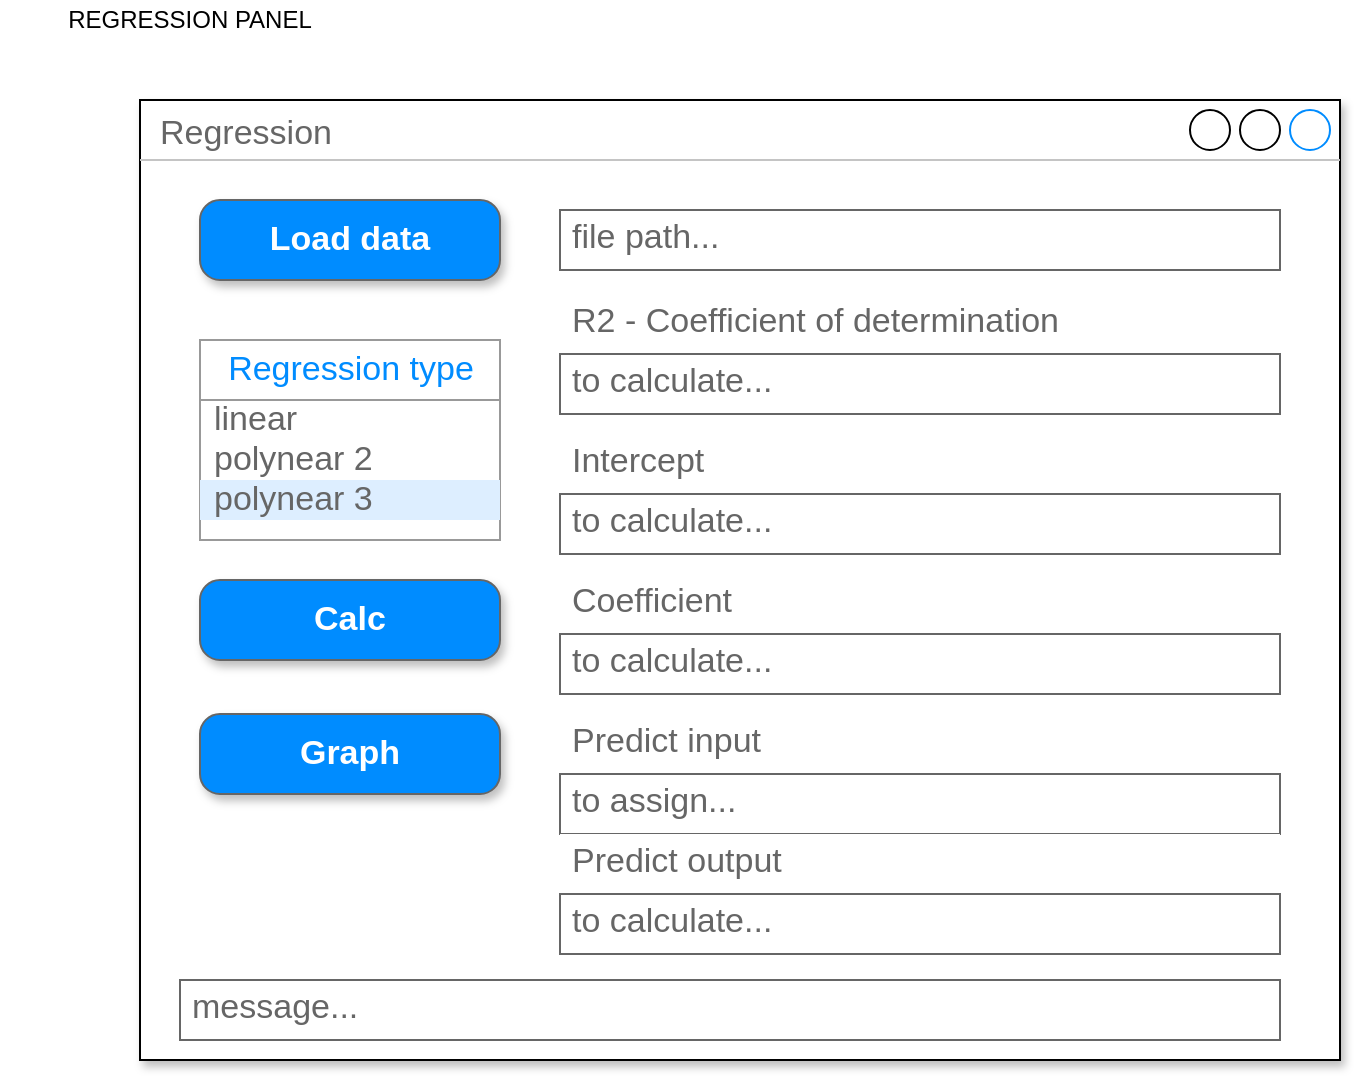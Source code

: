 <mxfile version="15.2.7" type="device"><diagram id="SSQXXR9gwSYraQIabo1Y" name="Home"><mxGraphModel dx="1417" dy="1003" grid="1" gridSize="10" guides="1" tooltips="1" connect="1" arrows="1" fold="1" page="1" pageScale="1" pageWidth="827" pageHeight="1169" math="0" shadow="0"><root><mxCell id="RLs3ww7O5FjlB46h2ngh-0"/><mxCell id="RLs3ww7O5FjlB46h2ngh-1" parent="RLs3ww7O5FjlB46h2ngh-0"/><mxCell id="RLs3ww7O5FjlB46h2ngh-2" value="REGRESSION PANEL" style="text;html=1;strokeColor=none;fillColor=none;align=center;verticalAlign=middle;whiteSpace=wrap;rounded=0;" parent="RLs3ww7O5FjlB46h2ngh-1" vertex="1"><mxGeometry x="40" y="30" width="190" height="20" as="geometry"/></mxCell><mxCell id="RLs3ww7O5FjlB46h2ngh-5" value="Regression" style="strokeWidth=1;shadow=1;dashed=0;align=center;html=1;shape=mxgraph.mockup.containers.window;align=left;verticalAlign=top;spacingLeft=8;strokeColor2=#008cff;strokeColor3=#c4c4c4;fontColor=#666666;mainText=;fontSize=17;labelBackgroundColor=none;sketch=0;" parent="RLs3ww7O5FjlB46h2ngh-1" vertex="1"><mxGeometry x="110" y="80" width="600" height="480" as="geometry"/></mxCell><mxCell id="RLs3ww7O5FjlB46h2ngh-6" value="Load data" style="strokeWidth=1;shadow=1;dashed=0;align=center;html=1;shape=mxgraph.mockup.buttons.button;strokeColor=#666666;fontColor=#ffffff;mainText=;buttonStyle=round;fontSize=17;fontStyle=1;fillColor=#008cff;whiteSpace=wrap;sketch=0;" parent="RLs3ww7O5FjlB46h2ngh-1" vertex="1"><mxGeometry x="140" y="130" width="150" height="40" as="geometry"/></mxCell><mxCell id="RLs3ww7O5FjlB46h2ngh-7" value="file path..." style="strokeWidth=1;shadow=0;dashed=0;align=center;html=1;shape=mxgraph.mockup.text.textBox;fontColor=#666666;align=left;fontSize=17;spacingLeft=4;spacingTop=-3;strokeColor=#666666;mainText=;sketch=0;" parent="RLs3ww7O5FjlB46h2ngh-1" vertex="1"><mxGeometry x="320" y="135" width="360" height="30" as="geometry"/></mxCell><mxCell id="RLs3ww7O5FjlB46h2ngh-9" value="message..." style="strokeWidth=1;shadow=0;dashed=0;align=center;html=1;shape=mxgraph.mockup.text.textBox;fontColor=#666666;align=left;fontSize=17;spacingLeft=4;spacingTop=-3;strokeColor=#666666;mainText=;sketch=0;" parent="RLs3ww7O5FjlB46h2ngh-1" vertex="1"><mxGeometry x="130" y="520" width="550" height="30" as="geometry"/></mxCell><mxCell id="RLs3ww7O5FjlB46h2ngh-10" value="" style="strokeWidth=1;shadow=0;dashed=0;align=center;html=1;shape=mxgraph.mockup.forms.rrect;rSize=0;strokeColor=#999999;fillColor=#ffffff;sketch=0;fontSize=13;" parent="RLs3ww7O5FjlB46h2ngh-1" vertex="1"><mxGeometry x="140" y="200" width="150" height="100" as="geometry"/></mxCell><mxCell id="RLs3ww7O5FjlB46h2ngh-11" value="Regression type" style="strokeWidth=1;shadow=0;dashed=0;align=center;html=1;shape=mxgraph.mockup.forms.rrect;rSize=0;strokeColor=#999999;fontColor=#008cff;fontSize=17;fillColor=#ffffff;resizeWidth=1;" parent="RLs3ww7O5FjlB46h2ngh-10" vertex="1"><mxGeometry width="150" height="30" relative="1" as="geometry"/></mxCell><mxCell id="RLs3ww7O5FjlB46h2ngh-12" value="linear" style="strokeWidth=1;shadow=0;dashed=0;align=center;html=1;shape=mxgraph.mockup.forms.anchor;fontSize=17;fontColor=#666666;align=left;spacingLeft=5;resizeWidth=1;" parent="RLs3ww7O5FjlB46h2ngh-10" vertex="1"><mxGeometry width="150" height="20" relative="1" as="geometry"><mxPoint y="30" as="offset"/></mxGeometry></mxCell><mxCell id="RLs3ww7O5FjlB46h2ngh-13" value="polynear 2" style="strokeWidth=1;shadow=0;dashed=0;align=center;html=1;shape=mxgraph.mockup.forms.anchor;fontSize=17;fontColor=#666666;align=left;spacingLeft=5;resizeWidth=1;" parent="RLs3ww7O5FjlB46h2ngh-10" vertex="1"><mxGeometry width="150" height="20" relative="1" as="geometry"><mxPoint y="50" as="offset"/></mxGeometry></mxCell><mxCell id="RLs3ww7O5FjlB46h2ngh-14" value="polynear 3" style="strokeWidth=1;shadow=0;dashed=0;align=center;html=1;shape=mxgraph.mockup.forms.rrect;rSize=0;fontSize=17;fontColor=#666666;align=left;spacingLeft=5;fillColor=#ddeeff;strokeColor=none;resizeWidth=1;" parent="RLs3ww7O5FjlB46h2ngh-10" vertex="1"><mxGeometry width="150" height="20" relative="1" as="geometry"><mxPoint y="70" as="offset"/></mxGeometry></mxCell><mxCell id="RLs3ww7O5FjlB46h2ngh-16" value="Calc" style="strokeWidth=1;shadow=1;dashed=0;align=center;html=1;shape=mxgraph.mockup.buttons.button;strokeColor=#666666;fontColor=#ffffff;mainText=;buttonStyle=round;fontSize=17;fontStyle=1;fillColor=#008cff;whiteSpace=wrap;sketch=0;" parent="RLs3ww7O5FjlB46h2ngh-1" vertex="1"><mxGeometry x="140" y="320" width="150" height="40" as="geometry"/></mxCell><mxCell id="RLs3ww7O5FjlB46h2ngh-18" value="R2 - Coefficient of determination" style="strokeWidth=1;shadow=0;dashed=0;align=center;html=1;shape=mxgraph.mockup.text.textBox;fontColor=#666666;align=left;fontSize=17;spacingLeft=4;spacingTop=-3;strokeColor=none;mainText=;sketch=0;" parent="RLs3ww7O5FjlB46h2ngh-1" vertex="1"><mxGeometry x="320" y="177" width="360" height="30" as="geometry"/></mxCell><mxCell id="RLs3ww7O5FjlB46h2ngh-22" value="to calculate..." style="strokeWidth=1;shadow=0;dashed=0;align=center;html=1;shape=mxgraph.mockup.text.textBox;fontColor=#666666;align=left;fontSize=17;spacingLeft=4;spacingTop=-3;strokeColor=#666666;mainText=;sketch=0;" parent="RLs3ww7O5FjlB46h2ngh-1" vertex="1"><mxGeometry x="320" y="207" width="360" height="30" as="geometry"/></mxCell><mxCell id="RLs3ww7O5FjlB46h2ngh-23" value="Intercept" style="strokeWidth=1;shadow=0;dashed=0;align=center;html=1;shape=mxgraph.mockup.text.textBox;fontColor=#666666;align=left;fontSize=17;spacingLeft=4;spacingTop=-3;strokeColor=none;mainText=;sketch=0;" parent="RLs3ww7O5FjlB46h2ngh-1" vertex="1"><mxGeometry x="320" y="247" width="360" height="30" as="geometry"/></mxCell><mxCell id="RLs3ww7O5FjlB46h2ngh-24" value="to calculate..." style="strokeWidth=1;shadow=0;dashed=0;align=center;html=1;shape=mxgraph.mockup.text.textBox;fontColor=#666666;align=left;fontSize=17;spacingLeft=4;spacingTop=-3;strokeColor=#666666;mainText=;sketch=0;" parent="RLs3ww7O5FjlB46h2ngh-1" vertex="1"><mxGeometry x="320" y="277" width="360" height="30" as="geometry"/></mxCell><mxCell id="RLs3ww7O5FjlB46h2ngh-25" value="Coefficient" style="strokeWidth=1;shadow=0;dashed=0;align=center;html=1;shape=mxgraph.mockup.text.textBox;fontColor=#666666;align=left;fontSize=17;spacingLeft=4;spacingTop=-3;strokeColor=none;mainText=;sketch=0;" parent="RLs3ww7O5FjlB46h2ngh-1" vertex="1"><mxGeometry x="320" y="317" width="360" height="30" as="geometry"/></mxCell><mxCell id="RLs3ww7O5FjlB46h2ngh-26" value="to calculate..." style="strokeWidth=1;shadow=0;dashed=0;align=center;html=1;shape=mxgraph.mockup.text.textBox;fontColor=#666666;align=left;fontSize=17;spacingLeft=4;spacingTop=-3;strokeColor=#666666;mainText=;sketch=0;" parent="RLs3ww7O5FjlB46h2ngh-1" vertex="1"><mxGeometry x="320" y="347" width="360" height="30" as="geometry"/></mxCell><mxCell id="RLs3ww7O5FjlB46h2ngh-27" value="Predict input" style="strokeWidth=1;shadow=0;dashed=0;align=center;html=1;shape=mxgraph.mockup.text.textBox;fontColor=#666666;align=left;fontSize=17;spacingLeft=4;spacingTop=-3;strokeColor=none;mainText=;sketch=0;" parent="RLs3ww7O5FjlB46h2ngh-1" vertex="1"><mxGeometry x="320" y="387" width="360" height="30" as="geometry"/></mxCell><mxCell id="RLs3ww7O5FjlB46h2ngh-28" value="to assign..." style="strokeWidth=1;shadow=0;dashed=0;align=center;html=1;shape=mxgraph.mockup.text.textBox;fontColor=#666666;align=left;fontSize=17;spacingLeft=4;spacingTop=-3;strokeColor=#666666;mainText=;sketch=0;" parent="RLs3ww7O5FjlB46h2ngh-1" vertex="1"><mxGeometry x="320" y="417" width="360" height="30" as="geometry"/></mxCell><mxCell id="RLs3ww7O5FjlB46h2ngh-29" value="Predict output" style="strokeWidth=1;shadow=0;dashed=0;align=center;html=1;shape=mxgraph.mockup.text.textBox;fontColor=#666666;align=left;fontSize=17;spacingLeft=4;spacingTop=-3;strokeColor=none;mainText=;sketch=0;" parent="RLs3ww7O5FjlB46h2ngh-1" vertex="1"><mxGeometry x="320" y="447" width="360" height="30" as="geometry"/></mxCell><mxCell id="RLs3ww7O5FjlB46h2ngh-30" value="to calculate..." style="strokeWidth=1;shadow=0;dashed=0;align=center;html=1;shape=mxgraph.mockup.text.textBox;fontColor=#666666;align=left;fontSize=17;spacingLeft=4;spacingTop=-3;strokeColor=#666666;mainText=;sketch=0;" parent="RLs3ww7O5FjlB46h2ngh-1" vertex="1"><mxGeometry x="320" y="477" width="360" height="30" as="geometry"/></mxCell><mxCell id="RLs3ww7O5FjlB46h2ngh-31" value="Graph" style="strokeWidth=1;shadow=1;dashed=0;align=center;html=1;shape=mxgraph.mockup.buttons.button;strokeColor=#666666;fontColor=#ffffff;mainText=;buttonStyle=round;fontSize=17;fontStyle=1;fillColor=#008cff;whiteSpace=wrap;sketch=0;" parent="RLs3ww7O5FjlB46h2ngh-1" vertex="1"><mxGeometry x="140" y="387" width="150" height="40" as="geometry"/></mxCell></root></mxGraphModel></diagram></mxfile>